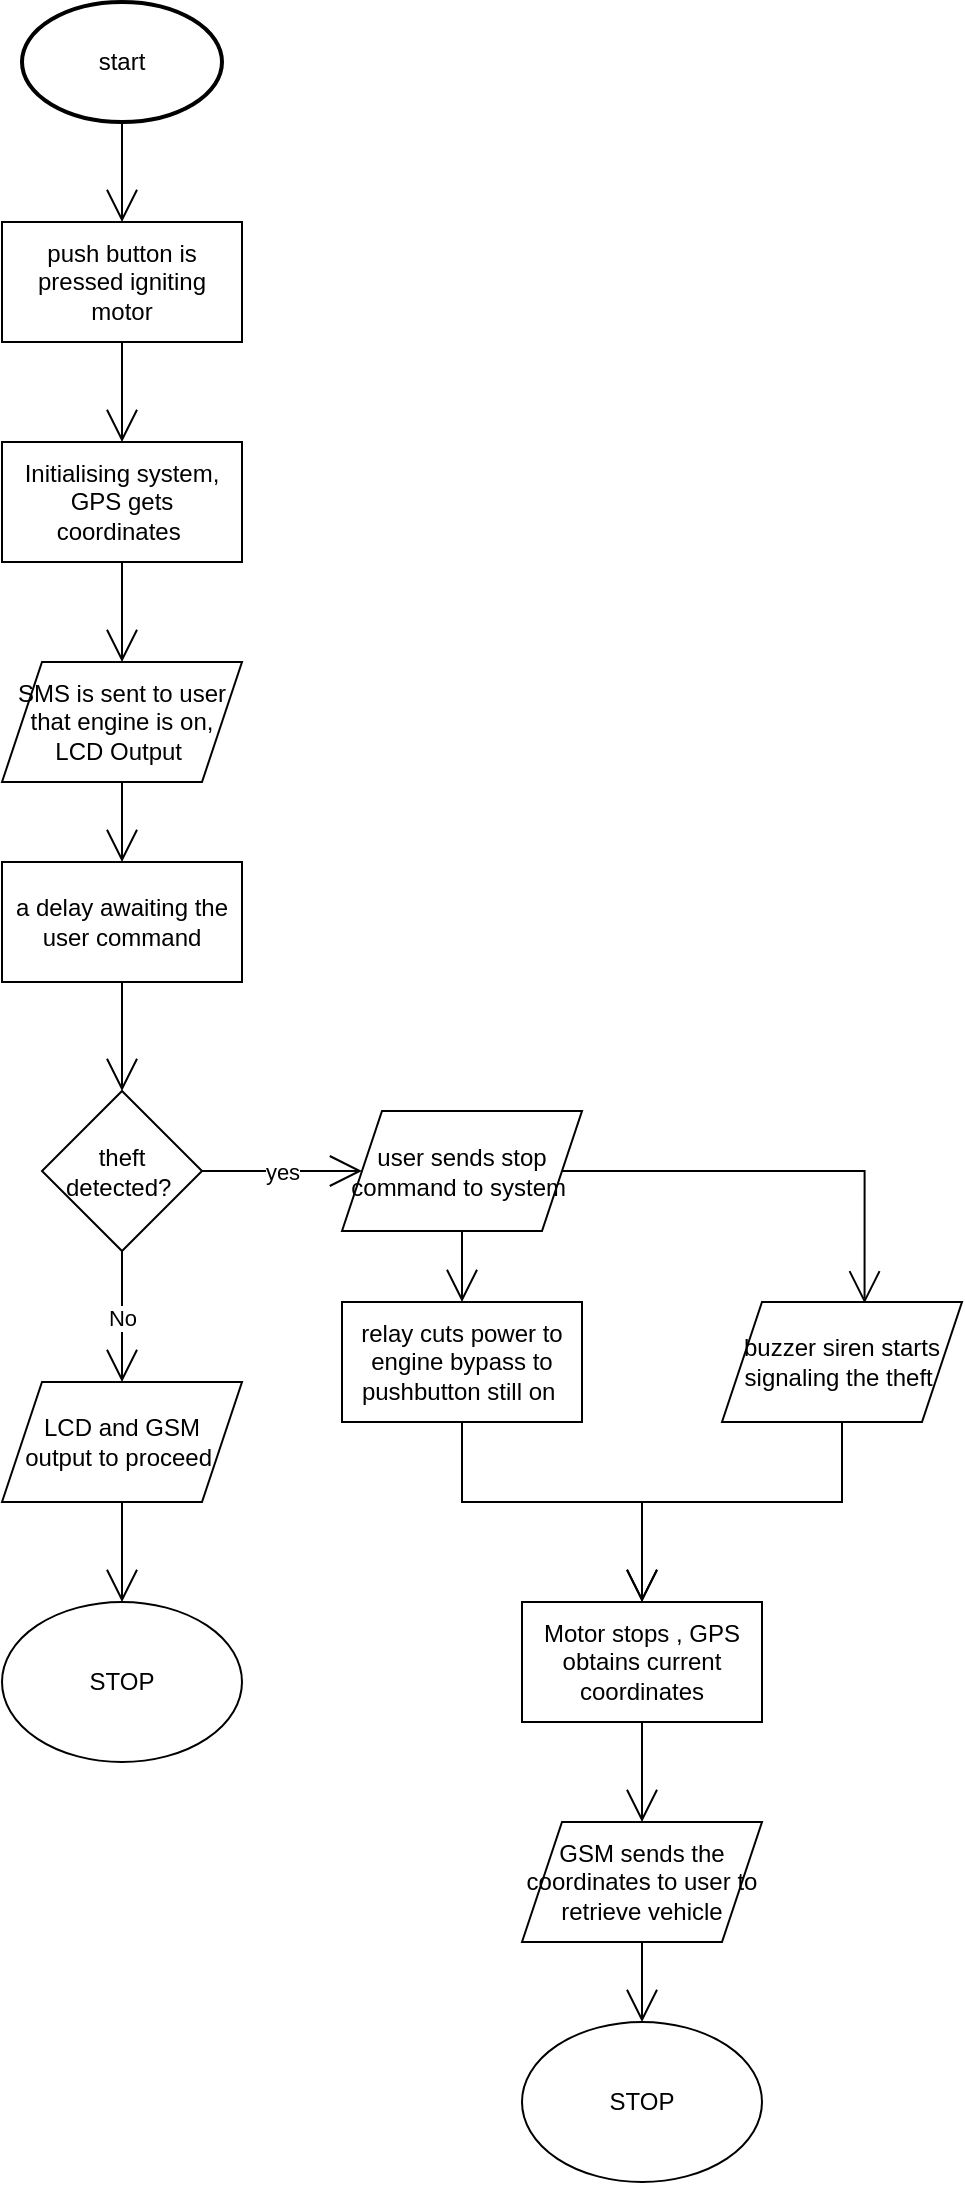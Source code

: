 <mxfile version="17.4.0" type="github">
  <diagram id="C5RBs43oDa-KdzZeNtuy" name="Page-1">
    <mxGraphModel dx="1198" dy="573" grid="1" gridSize="10" guides="1" tooltips="1" connect="1" arrows="1" fold="1" page="1" pageScale="1" pageWidth="827" pageHeight="1169" math="0" shadow="0">
      <root>
        <mxCell id="WIyWlLk6GJQsqaUBKTNV-0" />
        <mxCell id="WIyWlLk6GJQsqaUBKTNV-1" parent="WIyWlLk6GJQsqaUBKTNV-0" />
        <mxCell id="HpL3-V4sa4N1ox7pWsq2-22" style="edgeStyle=none;curved=1;rounded=0;orthogonalLoop=1;jettySize=auto;html=1;exitX=0.5;exitY=1;exitDx=0;exitDy=0;exitPerimeter=0;entryX=0.5;entryY=0;entryDx=0;entryDy=0;endArrow=open;startSize=14;endSize=14;sourcePerimeterSpacing=8;targetPerimeterSpacing=8;" edge="1" parent="WIyWlLk6GJQsqaUBKTNV-1" source="HpL3-V4sa4N1ox7pWsq2-1" target="HpL3-V4sa4N1ox7pWsq2-4">
          <mxGeometry relative="1" as="geometry" />
        </mxCell>
        <mxCell id="HpL3-V4sa4N1ox7pWsq2-1" value="start" style="strokeWidth=2;html=1;shape=mxgraph.flowchart.start_1;whiteSpace=wrap;hachureGap=4;" vertex="1" parent="WIyWlLk6GJQsqaUBKTNV-1">
          <mxGeometry x="210" y="40" width="100" height="60" as="geometry" />
        </mxCell>
        <mxCell id="HpL3-V4sa4N1ox7pWsq2-25" style="edgeStyle=none;curved=1;rounded=0;orthogonalLoop=1;jettySize=auto;html=1;exitX=0.5;exitY=1;exitDx=0;exitDy=0;entryX=0.5;entryY=0;entryDx=0;entryDy=0;endArrow=open;startSize=14;endSize=14;sourcePerimeterSpacing=8;targetPerimeterSpacing=8;" edge="1" parent="WIyWlLk6GJQsqaUBKTNV-1" source="HpL3-V4sa4N1ox7pWsq2-3" target="HpL3-V4sa4N1ox7pWsq2-7">
          <mxGeometry relative="1" as="geometry" />
        </mxCell>
        <mxCell id="HpL3-V4sa4N1ox7pWsq2-3" value="SMS is sent to user that engine is on, LCD Output&amp;nbsp;" style="shape=parallelogram;perimeter=parallelogramPerimeter;whiteSpace=wrap;html=1;fixedSize=1;hachureGap=4;" vertex="1" parent="WIyWlLk6GJQsqaUBKTNV-1">
          <mxGeometry x="200" y="370" width="120" height="60" as="geometry" />
        </mxCell>
        <mxCell id="HpL3-V4sa4N1ox7pWsq2-23" style="edgeStyle=none;curved=1;rounded=0;orthogonalLoop=1;jettySize=auto;html=1;exitX=0.5;exitY=1;exitDx=0;exitDy=0;entryX=0.5;entryY=0;entryDx=0;entryDy=0;endArrow=open;startSize=14;endSize=14;sourcePerimeterSpacing=8;targetPerimeterSpacing=8;" edge="1" parent="WIyWlLk6GJQsqaUBKTNV-1" source="HpL3-V4sa4N1ox7pWsq2-4" target="HpL3-V4sa4N1ox7pWsq2-11">
          <mxGeometry relative="1" as="geometry" />
        </mxCell>
        <mxCell id="HpL3-V4sa4N1ox7pWsq2-4" value="push button is pressed igniting motor" style="rounded=0;whiteSpace=wrap;html=1;hachureGap=4;" vertex="1" parent="WIyWlLk6GJQsqaUBKTNV-1">
          <mxGeometry x="200" y="150" width="120" height="60" as="geometry" />
        </mxCell>
        <mxCell id="HpL3-V4sa4N1ox7pWsq2-26" style="edgeStyle=none;curved=1;rounded=0;orthogonalLoop=1;jettySize=auto;html=1;exitX=0.5;exitY=1;exitDx=0;exitDy=0;entryX=0.5;entryY=0;entryDx=0;entryDy=0;endArrow=open;startSize=14;endSize=14;sourcePerimeterSpacing=8;targetPerimeterSpacing=8;" edge="1" parent="WIyWlLk6GJQsqaUBKTNV-1" source="HpL3-V4sa4N1ox7pWsq2-7" target="HpL3-V4sa4N1ox7pWsq2-8">
          <mxGeometry relative="1" as="geometry" />
        </mxCell>
        <mxCell id="HpL3-V4sa4N1ox7pWsq2-7" value="a delay awaiting the user command" style="rounded=0;whiteSpace=wrap;html=1;hachureGap=4;" vertex="1" parent="WIyWlLk6GJQsqaUBKTNV-1">
          <mxGeometry x="200" y="470" width="120" height="60" as="geometry" />
        </mxCell>
        <mxCell id="HpL3-V4sa4N1ox7pWsq2-27" value="No" style="edgeStyle=none;curved=1;rounded=0;orthogonalLoop=1;jettySize=auto;html=1;exitX=0.5;exitY=1;exitDx=0;exitDy=0;entryX=0.5;entryY=0;entryDx=0;entryDy=0;endArrow=open;startSize=14;endSize=14;sourcePerimeterSpacing=8;targetPerimeterSpacing=8;" edge="1" parent="WIyWlLk6GJQsqaUBKTNV-1" source="HpL3-V4sa4N1ox7pWsq2-8" target="HpL3-V4sa4N1ox7pWsq2-10">
          <mxGeometry relative="1" as="geometry" />
        </mxCell>
        <mxCell id="HpL3-V4sa4N1ox7pWsq2-30" value="yes" style="edgeStyle=none;curved=1;rounded=0;orthogonalLoop=1;jettySize=auto;html=1;exitX=1;exitY=0.5;exitDx=0;exitDy=0;entryX=0;entryY=0.5;entryDx=0;entryDy=0;endArrow=open;startSize=14;endSize=14;sourcePerimeterSpacing=8;targetPerimeterSpacing=8;" edge="1" parent="WIyWlLk6GJQsqaUBKTNV-1" source="HpL3-V4sa4N1ox7pWsq2-8" target="HpL3-V4sa4N1ox7pWsq2-13">
          <mxGeometry relative="1" as="geometry" />
        </mxCell>
        <mxCell id="HpL3-V4sa4N1ox7pWsq2-8" value="theft detected?&amp;nbsp;" style="rhombus;whiteSpace=wrap;html=1;hachureGap=4;" vertex="1" parent="WIyWlLk6GJQsqaUBKTNV-1">
          <mxGeometry x="220" y="584.5" width="80" height="80" as="geometry" />
        </mxCell>
        <mxCell id="HpL3-V4sa4N1ox7pWsq2-29" style="edgeStyle=none;curved=1;rounded=0;orthogonalLoop=1;jettySize=auto;html=1;exitX=0.5;exitY=1;exitDx=0;exitDy=0;entryX=0.5;entryY=0;entryDx=0;entryDy=0;endArrow=open;startSize=14;endSize=14;sourcePerimeterSpacing=8;targetPerimeterSpacing=8;" edge="1" parent="WIyWlLk6GJQsqaUBKTNV-1" source="HpL3-V4sa4N1ox7pWsq2-10" target="HpL3-V4sa4N1ox7pWsq2-17">
          <mxGeometry relative="1" as="geometry" />
        </mxCell>
        <mxCell id="HpL3-V4sa4N1ox7pWsq2-10" value="LCD and GSM &lt;br&gt;output to proceed&amp;nbsp;" style="shape=parallelogram;perimeter=parallelogramPerimeter;whiteSpace=wrap;html=1;fixedSize=1;hachureGap=4;" vertex="1" parent="WIyWlLk6GJQsqaUBKTNV-1">
          <mxGeometry x="200" y="730" width="120" height="60" as="geometry" />
        </mxCell>
        <mxCell id="HpL3-V4sa4N1ox7pWsq2-24" style="edgeStyle=none;curved=1;rounded=0;orthogonalLoop=1;jettySize=auto;html=1;exitX=0.5;exitY=1;exitDx=0;exitDy=0;entryX=0.5;entryY=0;entryDx=0;entryDy=0;endArrow=open;startSize=14;endSize=14;sourcePerimeterSpacing=8;targetPerimeterSpacing=8;" edge="1" parent="WIyWlLk6GJQsqaUBKTNV-1" source="HpL3-V4sa4N1ox7pWsq2-11" target="HpL3-V4sa4N1ox7pWsq2-3">
          <mxGeometry relative="1" as="geometry" />
        </mxCell>
        <mxCell id="HpL3-V4sa4N1ox7pWsq2-11" value="Initialising system, GPS gets coordinates&amp;nbsp;" style="rounded=0;whiteSpace=wrap;html=1;hachureGap=4;" vertex="1" parent="WIyWlLk6GJQsqaUBKTNV-1">
          <mxGeometry x="200" y="260" width="120" height="60" as="geometry" />
        </mxCell>
        <mxCell id="HpL3-V4sa4N1ox7pWsq2-32" style="edgeStyle=none;curved=1;rounded=0;orthogonalLoop=1;jettySize=auto;html=1;exitX=0.5;exitY=1;exitDx=0;exitDy=0;entryX=0.5;entryY=0;entryDx=0;entryDy=0;endArrow=open;startSize=14;endSize=14;sourcePerimeterSpacing=8;targetPerimeterSpacing=8;" edge="1" parent="WIyWlLk6GJQsqaUBKTNV-1" source="HpL3-V4sa4N1ox7pWsq2-13" target="HpL3-V4sa4N1ox7pWsq2-15">
          <mxGeometry relative="1" as="geometry" />
        </mxCell>
        <mxCell id="HpL3-V4sa4N1ox7pWsq2-35" style="edgeStyle=orthogonalEdgeStyle;rounded=0;orthogonalLoop=1;jettySize=auto;html=1;exitX=1;exitY=0.5;exitDx=0;exitDy=0;entryX=0.594;entryY=0.011;entryDx=0;entryDy=0;entryPerimeter=0;endArrow=open;startSize=14;endSize=14;sourcePerimeterSpacing=8;targetPerimeterSpacing=8;" edge="1" parent="WIyWlLk6GJQsqaUBKTNV-1" source="HpL3-V4sa4N1ox7pWsq2-13" target="HpL3-V4sa4N1ox7pWsq2-16">
          <mxGeometry relative="1" as="geometry" />
        </mxCell>
        <mxCell id="HpL3-V4sa4N1ox7pWsq2-13" value="user sends stop command to system&amp;nbsp;" style="shape=parallelogram;perimeter=parallelogramPerimeter;whiteSpace=wrap;html=1;fixedSize=1;hachureGap=4;" vertex="1" parent="WIyWlLk6GJQsqaUBKTNV-1">
          <mxGeometry x="370" y="594.5" width="120" height="60" as="geometry" />
        </mxCell>
        <mxCell id="HpL3-V4sa4N1ox7pWsq2-34" style="edgeStyle=none;curved=1;rounded=0;orthogonalLoop=1;jettySize=auto;html=1;exitX=1;exitY=0.5;exitDx=0;exitDy=0;endArrow=open;startSize=14;endSize=14;sourcePerimeterSpacing=8;targetPerimeterSpacing=8;" edge="1" parent="WIyWlLk6GJQsqaUBKTNV-1" source="HpL3-V4sa4N1ox7pWsq2-15">
          <mxGeometry relative="1" as="geometry">
            <mxPoint x="442" y="720" as="targetPoint" />
          </mxGeometry>
        </mxCell>
        <mxCell id="HpL3-V4sa4N1ox7pWsq2-36" style="edgeStyle=orthogonalEdgeStyle;rounded=0;orthogonalLoop=1;jettySize=auto;html=1;exitX=0.5;exitY=1;exitDx=0;exitDy=0;entryX=0.5;entryY=0;entryDx=0;entryDy=0;endArrow=open;startSize=14;endSize=14;sourcePerimeterSpacing=8;targetPerimeterSpacing=8;" edge="1" parent="WIyWlLk6GJQsqaUBKTNV-1" source="HpL3-V4sa4N1ox7pWsq2-15" target="HpL3-V4sa4N1ox7pWsq2-20">
          <mxGeometry relative="1" as="geometry" />
        </mxCell>
        <mxCell id="HpL3-V4sa4N1ox7pWsq2-15" value="relay cuts power to engine bypass to pushbutton still on&amp;nbsp;" style="rounded=0;whiteSpace=wrap;html=1;hachureGap=4;" vertex="1" parent="WIyWlLk6GJQsqaUBKTNV-1">
          <mxGeometry x="370" y="690" width="120" height="60" as="geometry" />
        </mxCell>
        <mxCell id="HpL3-V4sa4N1ox7pWsq2-37" style="edgeStyle=orthogonalEdgeStyle;rounded=0;orthogonalLoop=1;jettySize=auto;html=1;exitX=0.5;exitY=1;exitDx=0;exitDy=0;entryX=0.5;entryY=0;entryDx=0;entryDy=0;endArrow=open;startSize=14;endSize=14;sourcePerimeterSpacing=8;targetPerimeterSpacing=8;" edge="1" parent="WIyWlLk6GJQsqaUBKTNV-1" source="HpL3-V4sa4N1ox7pWsq2-16" target="HpL3-V4sa4N1ox7pWsq2-20">
          <mxGeometry relative="1" as="geometry" />
        </mxCell>
        <mxCell id="HpL3-V4sa4N1ox7pWsq2-16" value="buzzer siren starts signaling the theft&amp;nbsp;" style="shape=parallelogram;perimeter=parallelogramPerimeter;whiteSpace=wrap;html=1;fixedSize=1;hachureGap=4;" vertex="1" parent="WIyWlLk6GJQsqaUBKTNV-1">
          <mxGeometry x="560" y="690" width="120" height="60" as="geometry" />
        </mxCell>
        <mxCell id="HpL3-V4sa4N1ox7pWsq2-17" value="STOP" style="ellipse;whiteSpace=wrap;html=1;hachureGap=4;" vertex="1" parent="WIyWlLk6GJQsqaUBKTNV-1">
          <mxGeometry x="200" y="840" width="120" height="80" as="geometry" />
        </mxCell>
        <mxCell id="HpL3-V4sa4N1ox7pWsq2-39" style="edgeStyle=orthogonalEdgeStyle;rounded=0;orthogonalLoop=1;jettySize=auto;html=1;exitX=0.5;exitY=1;exitDx=0;exitDy=0;entryX=0.5;entryY=0;entryDx=0;entryDy=0;endArrow=open;startSize=14;endSize=14;sourcePerimeterSpacing=8;targetPerimeterSpacing=8;" edge="1" parent="WIyWlLk6GJQsqaUBKTNV-1" source="HpL3-V4sa4N1ox7pWsq2-20" target="HpL3-V4sa4N1ox7pWsq2-21">
          <mxGeometry relative="1" as="geometry" />
        </mxCell>
        <mxCell id="HpL3-V4sa4N1ox7pWsq2-20" value="Motor stops , GPS obtains current coordinates" style="rounded=0;whiteSpace=wrap;html=1;hachureGap=4;" vertex="1" parent="WIyWlLk6GJQsqaUBKTNV-1">
          <mxGeometry x="460" y="840" width="120" height="60" as="geometry" />
        </mxCell>
        <mxCell id="HpL3-V4sa4N1ox7pWsq2-41" style="edgeStyle=orthogonalEdgeStyle;rounded=0;orthogonalLoop=1;jettySize=auto;html=1;exitX=0.5;exitY=1;exitDx=0;exitDy=0;entryX=0.5;entryY=0;entryDx=0;entryDy=0;endArrow=open;startSize=14;endSize=14;sourcePerimeterSpacing=8;targetPerimeterSpacing=8;" edge="1" parent="WIyWlLk6GJQsqaUBKTNV-1" source="HpL3-V4sa4N1ox7pWsq2-21" target="HpL3-V4sa4N1ox7pWsq2-40">
          <mxGeometry relative="1" as="geometry" />
        </mxCell>
        <mxCell id="HpL3-V4sa4N1ox7pWsq2-21" value="GSM sends the coordinates to user to retrieve vehicle" style="shape=parallelogram;perimeter=parallelogramPerimeter;whiteSpace=wrap;html=1;fixedSize=1;hachureGap=4;" vertex="1" parent="WIyWlLk6GJQsqaUBKTNV-1">
          <mxGeometry x="460" y="950" width="120" height="60" as="geometry" />
        </mxCell>
        <mxCell id="HpL3-V4sa4N1ox7pWsq2-40" value="STOP" style="ellipse;whiteSpace=wrap;html=1;hachureGap=4;" vertex="1" parent="WIyWlLk6GJQsqaUBKTNV-1">
          <mxGeometry x="460" y="1050" width="120" height="80" as="geometry" />
        </mxCell>
      </root>
    </mxGraphModel>
  </diagram>
</mxfile>
